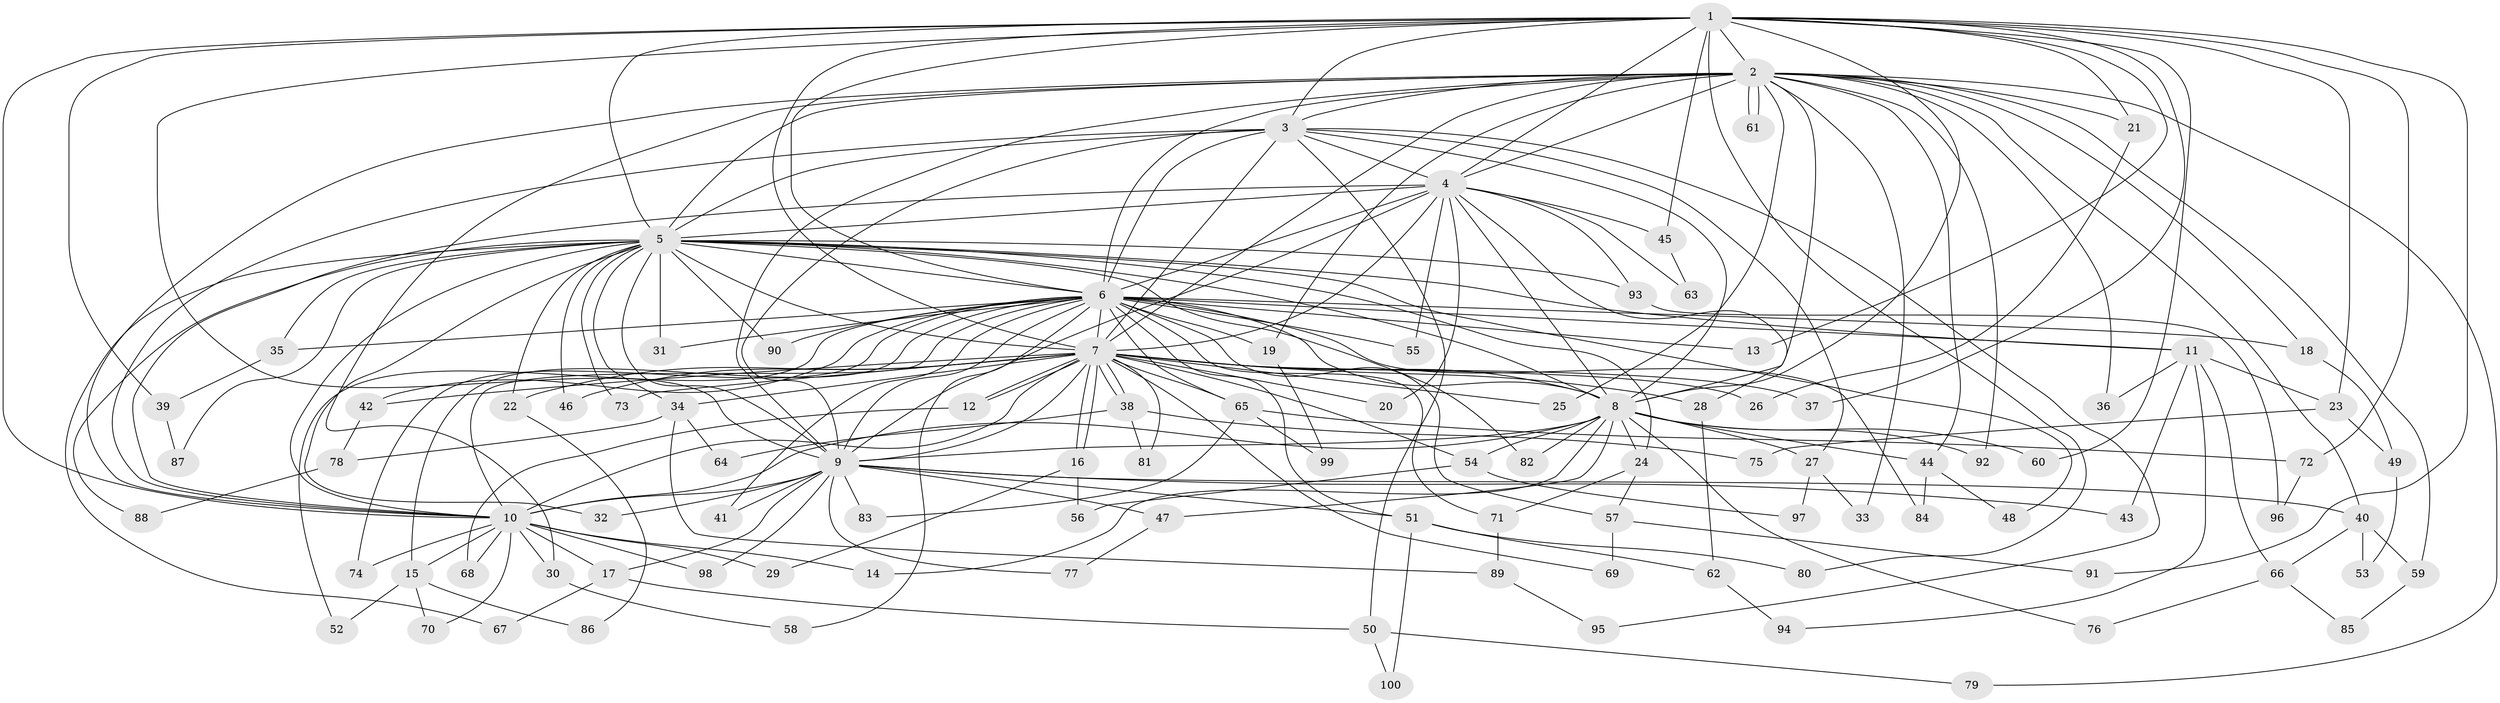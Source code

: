 // Generated by graph-tools (version 1.1) at 2025/11/02/21/25 10:11:08]
// undirected, 100 vertices, 225 edges
graph export_dot {
graph [start="1"]
  node [color=gray90,style=filled];
  1;
  2;
  3;
  4;
  5;
  6;
  7;
  8;
  9;
  10;
  11;
  12;
  13;
  14;
  15;
  16;
  17;
  18;
  19;
  20;
  21;
  22;
  23;
  24;
  25;
  26;
  27;
  28;
  29;
  30;
  31;
  32;
  33;
  34;
  35;
  36;
  37;
  38;
  39;
  40;
  41;
  42;
  43;
  44;
  45;
  46;
  47;
  48;
  49;
  50;
  51;
  52;
  53;
  54;
  55;
  56;
  57;
  58;
  59;
  60;
  61;
  62;
  63;
  64;
  65;
  66;
  67;
  68;
  69;
  70;
  71;
  72;
  73;
  74;
  75;
  76;
  77;
  78;
  79;
  80;
  81;
  82;
  83;
  84;
  85;
  86;
  87;
  88;
  89;
  90;
  91;
  92;
  93;
  94;
  95;
  96;
  97;
  98;
  99;
  100;
  1 -- 2;
  1 -- 3;
  1 -- 4;
  1 -- 5;
  1 -- 6;
  1 -- 7;
  1 -- 8;
  1 -- 9;
  1 -- 10;
  1 -- 13;
  1 -- 21;
  1 -- 23;
  1 -- 37;
  1 -- 39;
  1 -- 45;
  1 -- 60;
  1 -- 72;
  1 -- 80;
  1 -- 91;
  2 -- 3;
  2 -- 4;
  2 -- 5;
  2 -- 6;
  2 -- 7;
  2 -- 8;
  2 -- 9;
  2 -- 10;
  2 -- 18;
  2 -- 19;
  2 -- 21;
  2 -- 25;
  2 -- 30;
  2 -- 33;
  2 -- 36;
  2 -- 40;
  2 -- 44;
  2 -- 59;
  2 -- 61;
  2 -- 61;
  2 -- 79;
  2 -- 92;
  3 -- 4;
  3 -- 5;
  3 -- 6;
  3 -- 7;
  3 -- 8;
  3 -- 9;
  3 -- 10;
  3 -- 27;
  3 -- 50;
  3 -- 95;
  4 -- 5;
  4 -- 6;
  4 -- 7;
  4 -- 8;
  4 -- 9;
  4 -- 10;
  4 -- 20;
  4 -- 28;
  4 -- 45;
  4 -- 55;
  4 -- 63;
  4 -- 93;
  5 -- 6;
  5 -- 7;
  5 -- 8;
  5 -- 9;
  5 -- 10;
  5 -- 11;
  5 -- 22;
  5 -- 24;
  5 -- 31;
  5 -- 32;
  5 -- 34;
  5 -- 35;
  5 -- 46;
  5 -- 48;
  5 -- 67;
  5 -- 73;
  5 -- 82;
  5 -- 87;
  5 -- 88;
  5 -- 90;
  5 -- 93;
  6 -- 7;
  6 -- 8;
  6 -- 9;
  6 -- 10;
  6 -- 11;
  6 -- 13;
  6 -- 15;
  6 -- 18;
  6 -- 19;
  6 -- 31;
  6 -- 35;
  6 -- 41;
  6 -- 42;
  6 -- 51;
  6 -- 52;
  6 -- 55;
  6 -- 57;
  6 -- 58;
  6 -- 65;
  6 -- 71;
  6 -- 74;
  6 -- 84;
  6 -- 90;
  7 -- 8;
  7 -- 9;
  7 -- 10;
  7 -- 12;
  7 -- 12;
  7 -- 16;
  7 -- 16;
  7 -- 20;
  7 -- 22;
  7 -- 25;
  7 -- 26;
  7 -- 28;
  7 -- 34;
  7 -- 37;
  7 -- 38;
  7 -- 38;
  7 -- 42;
  7 -- 46;
  7 -- 54;
  7 -- 65;
  7 -- 69;
  7 -- 73;
  7 -- 81;
  8 -- 9;
  8 -- 10;
  8 -- 14;
  8 -- 24;
  8 -- 27;
  8 -- 44;
  8 -- 47;
  8 -- 54;
  8 -- 60;
  8 -- 76;
  8 -- 82;
  8 -- 92;
  9 -- 10;
  9 -- 17;
  9 -- 32;
  9 -- 40;
  9 -- 41;
  9 -- 43;
  9 -- 47;
  9 -- 51;
  9 -- 77;
  9 -- 83;
  9 -- 98;
  10 -- 14;
  10 -- 15;
  10 -- 17;
  10 -- 29;
  10 -- 30;
  10 -- 68;
  10 -- 70;
  10 -- 74;
  10 -- 98;
  11 -- 23;
  11 -- 36;
  11 -- 43;
  11 -- 66;
  11 -- 94;
  12 -- 68;
  15 -- 52;
  15 -- 70;
  15 -- 86;
  16 -- 29;
  16 -- 56;
  17 -- 50;
  17 -- 67;
  18 -- 49;
  19 -- 99;
  21 -- 26;
  22 -- 86;
  23 -- 49;
  23 -- 75;
  24 -- 57;
  24 -- 71;
  27 -- 33;
  27 -- 97;
  28 -- 62;
  30 -- 58;
  34 -- 64;
  34 -- 78;
  34 -- 89;
  35 -- 39;
  38 -- 64;
  38 -- 75;
  38 -- 81;
  39 -- 87;
  40 -- 53;
  40 -- 59;
  40 -- 66;
  42 -- 78;
  44 -- 48;
  44 -- 84;
  45 -- 63;
  47 -- 77;
  49 -- 53;
  50 -- 79;
  50 -- 100;
  51 -- 62;
  51 -- 80;
  51 -- 100;
  54 -- 56;
  54 -- 97;
  57 -- 69;
  57 -- 91;
  59 -- 85;
  62 -- 94;
  65 -- 72;
  65 -- 83;
  65 -- 99;
  66 -- 76;
  66 -- 85;
  71 -- 89;
  72 -- 96;
  78 -- 88;
  89 -- 95;
  93 -- 96;
}
